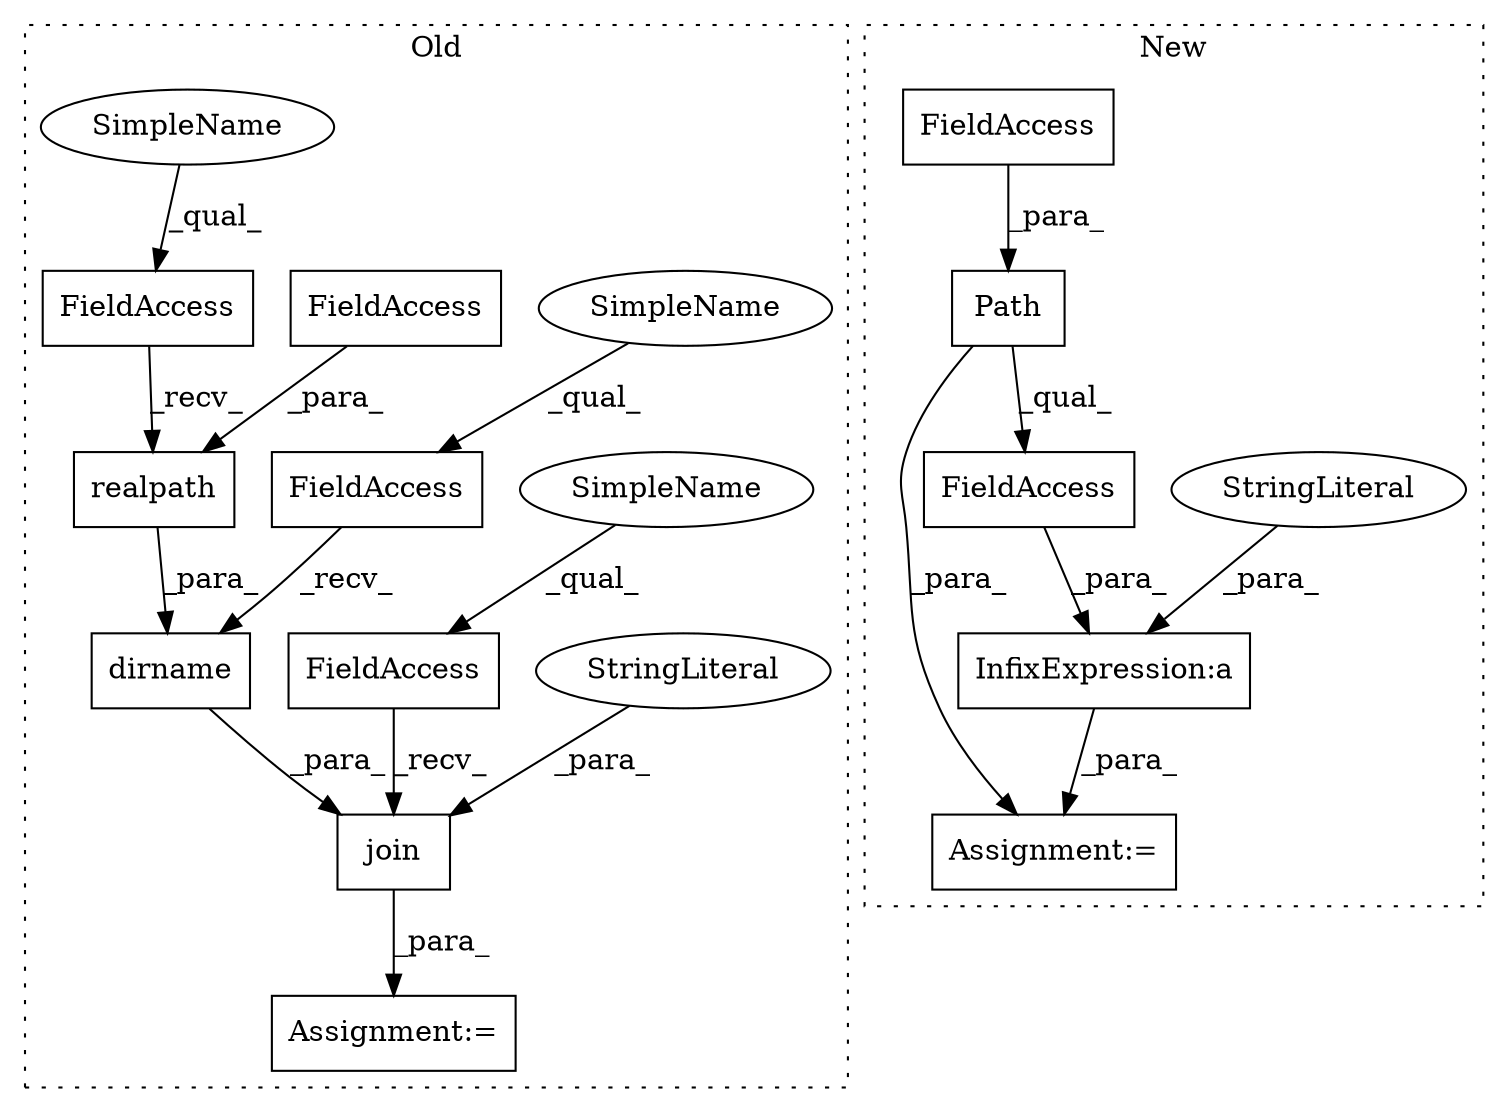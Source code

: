 digraph G {
subgraph cluster0 {
1 [label="join" a="32" s="192,253" l="5,1" shape="box"];
3 [label="FieldAccess" a="22" s="184" l="7" shape="box"];
4 [label="StringLiteral" a="45" s="241" l="12" shape="ellipse"];
7 [label="FieldAccess" a="22" s="197" l="7" shape="box"];
8 [label="FieldAccess" a="22" s="213" l="7" shape="box"];
9 [label="Assignment:=" a="7" s="183" l="1" shape="box"];
11 [label="dirname" a="32" s="205,239" l="8,1" shape="box"];
14 [label="realpath" a="32" s="221,238" l="9,1" shape="box"];
15 [label="FieldAccess" a="22" s="230" l="8" shape="box"];
16 [label="SimpleName" a="42" s="184" l="2" shape="ellipse"];
17 [label="SimpleName" a="42" s="197" l="2" shape="ellipse"];
18 [label="SimpleName" a="42" s="213" l="2" shape="ellipse"];
label = "Old";
style="dotted";
}
subgraph cluster1 {
2 [label="Path" a="32" s="176,189" l="5,1" shape="box"];
5 [label="InfixExpression:a" a="27" s="197" l="3" shape="box"];
6 [label="StringLiteral" a="45" s="200" l="12" shape="ellipse"];
10 [label="Assignment:=" a="7" s="174" l="1" shape="box"];
12 [label="FieldAccess" a="22" s="181" l="8" shape="box"];
13 [label="FieldAccess" a="22" s="176" l="21" shape="box"];
label = "New";
style="dotted";
}
1 -> 9 [label="_para_"];
2 -> 10 [label="_para_"];
2 -> 13 [label="_qual_"];
3 -> 1 [label="_recv_"];
4 -> 1 [label="_para_"];
5 -> 10 [label="_para_"];
6 -> 5 [label="_para_"];
7 -> 11 [label="_recv_"];
8 -> 14 [label="_recv_"];
11 -> 1 [label="_para_"];
12 -> 2 [label="_para_"];
13 -> 5 [label="_para_"];
14 -> 11 [label="_para_"];
15 -> 14 [label="_para_"];
16 -> 3 [label="_qual_"];
17 -> 7 [label="_qual_"];
18 -> 8 [label="_qual_"];
}